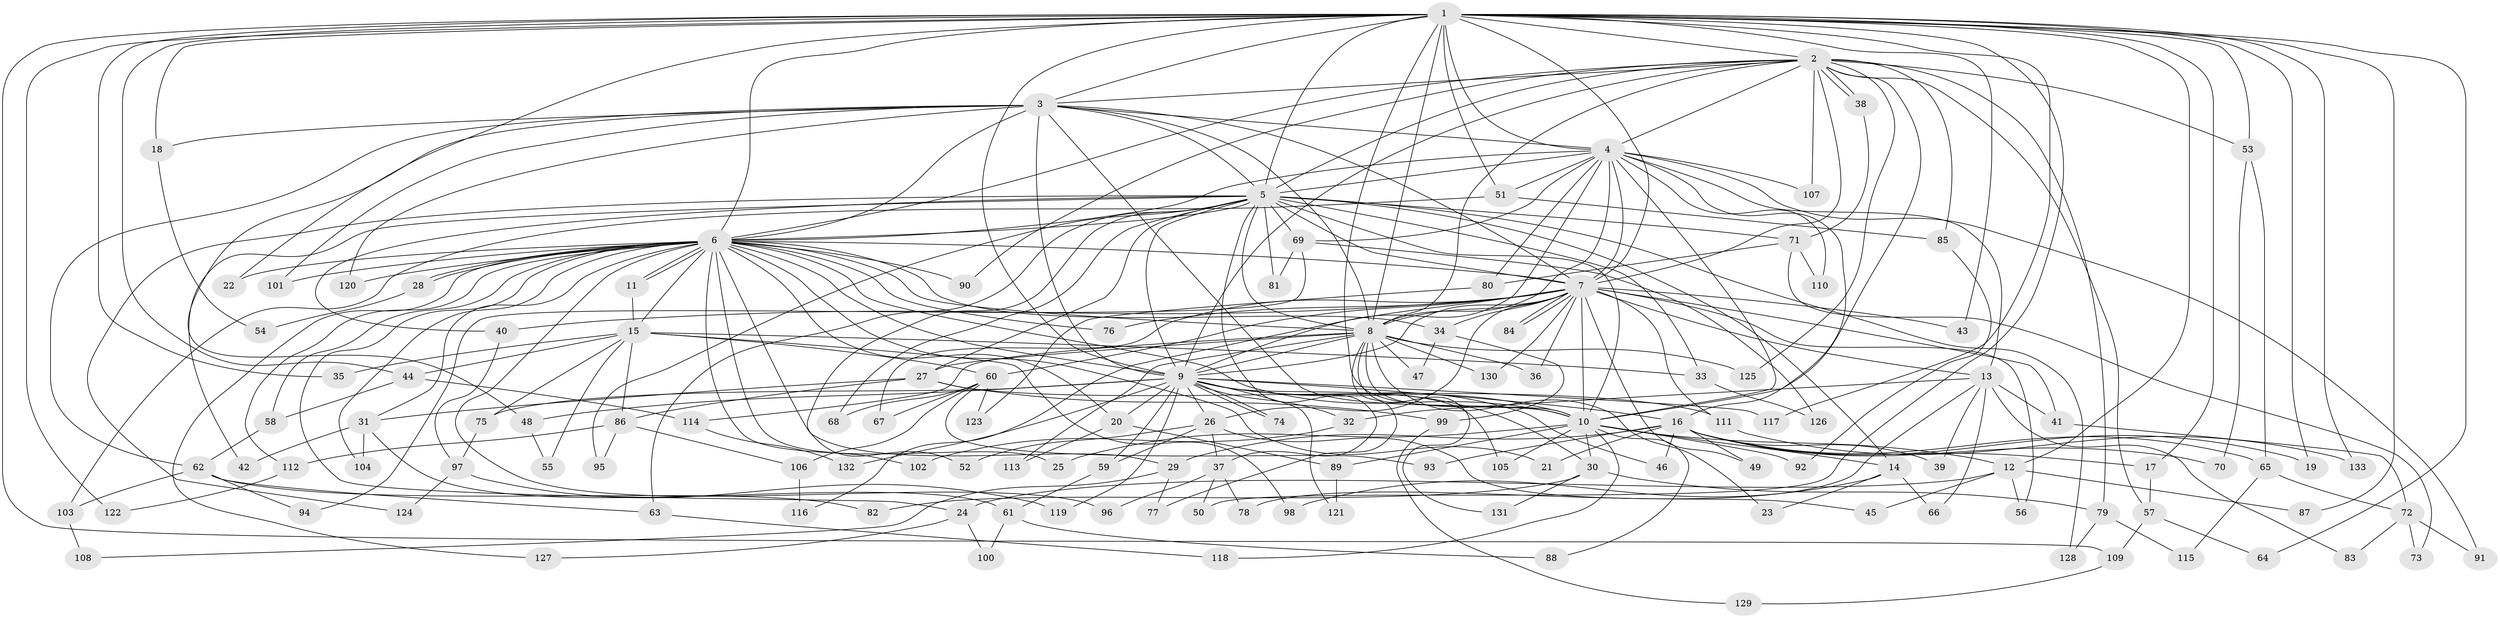 // Generated by graph-tools (version 1.1) at 2025/43/03/09/25 04:43:11]
// undirected, 133 vertices, 291 edges
graph export_dot {
graph [start="1"]
  node [color=gray90,style=filled];
  1;
  2;
  3;
  4;
  5;
  6;
  7;
  8;
  9;
  10;
  11;
  12;
  13;
  14;
  15;
  16;
  17;
  18;
  19;
  20;
  21;
  22;
  23;
  24;
  25;
  26;
  27;
  28;
  29;
  30;
  31;
  32;
  33;
  34;
  35;
  36;
  37;
  38;
  39;
  40;
  41;
  42;
  43;
  44;
  45;
  46;
  47;
  48;
  49;
  50;
  51;
  52;
  53;
  54;
  55;
  56;
  57;
  58;
  59;
  60;
  61;
  62;
  63;
  64;
  65;
  66;
  67;
  68;
  69;
  70;
  71;
  72;
  73;
  74;
  75;
  76;
  77;
  78;
  79;
  80;
  81;
  82;
  83;
  84;
  85;
  86;
  87;
  88;
  89;
  90;
  91;
  92;
  93;
  94;
  95;
  96;
  97;
  98;
  99;
  100;
  101;
  102;
  103;
  104;
  105;
  106;
  107;
  108;
  109;
  110;
  111;
  112;
  113;
  114;
  115;
  116;
  117;
  118;
  119;
  120;
  121;
  122;
  123;
  124;
  125;
  126;
  127;
  128;
  129;
  130;
  131;
  132;
  133;
  1 -- 2;
  1 -- 3;
  1 -- 4;
  1 -- 5;
  1 -- 6;
  1 -- 7;
  1 -- 8;
  1 -- 9;
  1 -- 10;
  1 -- 12;
  1 -- 17;
  1 -- 18;
  1 -- 19;
  1 -- 22;
  1 -- 35;
  1 -- 43;
  1 -- 44;
  1 -- 50;
  1 -- 51;
  1 -- 53;
  1 -- 64;
  1 -- 87;
  1 -- 109;
  1 -- 117;
  1 -- 122;
  1 -- 133;
  2 -- 3;
  2 -- 4;
  2 -- 5;
  2 -- 6;
  2 -- 7;
  2 -- 8;
  2 -- 9;
  2 -- 10;
  2 -- 38;
  2 -- 38;
  2 -- 53;
  2 -- 57;
  2 -- 79;
  2 -- 85;
  2 -- 90;
  2 -- 107;
  2 -- 125;
  3 -- 4;
  3 -- 5;
  3 -- 6;
  3 -- 7;
  3 -- 8;
  3 -- 9;
  3 -- 10;
  3 -- 18;
  3 -- 48;
  3 -- 62;
  3 -- 101;
  3 -- 120;
  4 -- 5;
  4 -- 6;
  4 -- 7;
  4 -- 8;
  4 -- 9;
  4 -- 10;
  4 -- 13;
  4 -- 16;
  4 -- 51;
  4 -- 69;
  4 -- 80;
  4 -- 91;
  4 -- 107;
  4 -- 110;
  5 -- 6;
  5 -- 7;
  5 -- 8;
  5 -- 9;
  5 -- 10;
  5 -- 14;
  5 -- 27;
  5 -- 33;
  5 -- 37;
  5 -- 40;
  5 -- 42;
  5 -- 52;
  5 -- 63;
  5 -- 68;
  5 -- 69;
  5 -- 71;
  5 -- 81;
  5 -- 95;
  5 -- 124;
  5 -- 128;
  6 -- 7;
  6 -- 8;
  6 -- 9;
  6 -- 10;
  6 -- 11;
  6 -- 11;
  6 -- 15;
  6 -- 20;
  6 -- 21;
  6 -- 22;
  6 -- 24;
  6 -- 25;
  6 -- 28;
  6 -- 28;
  6 -- 29;
  6 -- 31;
  6 -- 34;
  6 -- 58;
  6 -- 76;
  6 -- 90;
  6 -- 96;
  6 -- 101;
  6 -- 102;
  6 -- 104;
  6 -- 112;
  6 -- 120;
  6 -- 127;
  7 -- 8;
  7 -- 9;
  7 -- 10;
  7 -- 13;
  7 -- 26;
  7 -- 34;
  7 -- 36;
  7 -- 40;
  7 -- 41;
  7 -- 43;
  7 -- 49;
  7 -- 56;
  7 -- 60;
  7 -- 67;
  7 -- 76;
  7 -- 84;
  7 -- 84;
  7 -- 111;
  7 -- 116;
  7 -- 130;
  8 -- 9;
  8 -- 10;
  8 -- 23;
  8 -- 27;
  8 -- 36;
  8 -- 47;
  8 -- 77;
  8 -- 113;
  8 -- 114;
  8 -- 125;
  8 -- 130;
  8 -- 131;
  9 -- 10;
  9 -- 16;
  9 -- 20;
  9 -- 26;
  9 -- 30;
  9 -- 32;
  9 -- 46;
  9 -- 48;
  9 -- 59;
  9 -- 74;
  9 -- 74;
  9 -- 75;
  9 -- 105;
  9 -- 117;
  9 -- 119;
  9 -- 121;
  9 -- 132;
  10 -- 12;
  10 -- 14;
  10 -- 25;
  10 -- 30;
  10 -- 88;
  10 -- 89;
  10 -- 92;
  10 -- 105;
  10 -- 118;
  11 -- 15;
  12 -- 24;
  12 -- 45;
  12 -- 56;
  12 -- 87;
  13 -- 32;
  13 -- 39;
  13 -- 41;
  13 -- 66;
  13 -- 78;
  13 -- 83;
  14 -- 23;
  14 -- 66;
  14 -- 98;
  15 -- 33;
  15 -- 35;
  15 -- 44;
  15 -- 55;
  15 -- 60;
  15 -- 75;
  15 -- 86;
  15 -- 98;
  16 -- 17;
  16 -- 19;
  16 -- 21;
  16 -- 29;
  16 -- 39;
  16 -- 46;
  16 -- 49;
  16 -- 65;
  16 -- 70;
  16 -- 93;
  17 -- 57;
  18 -- 54;
  20 -- 89;
  20 -- 113;
  24 -- 100;
  24 -- 127;
  26 -- 37;
  26 -- 45;
  26 -- 52;
  26 -- 59;
  27 -- 31;
  27 -- 86;
  27 -- 99;
  27 -- 111;
  28 -- 54;
  29 -- 77;
  29 -- 108;
  30 -- 79;
  30 -- 82;
  30 -- 131;
  31 -- 42;
  31 -- 61;
  31 -- 104;
  32 -- 102;
  33 -- 126;
  34 -- 47;
  34 -- 99;
  37 -- 50;
  37 -- 78;
  37 -- 96;
  38 -- 71;
  40 -- 97;
  41 -- 72;
  44 -- 58;
  44 -- 114;
  48 -- 55;
  51 -- 85;
  51 -- 103;
  53 -- 65;
  53 -- 70;
  57 -- 64;
  57 -- 109;
  58 -- 62;
  59 -- 61;
  60 -- 67;
  60 -- 68;
  60 -- 93;
  60 -- 106;
  60 -- 123;
  61 -- 88;
  61 -- 100;
  62 -- 63;
  62 -- 82;
  62 -- 94;
  62 -- 103;
  63 -- 118;
  65 -- 72;
  65 -- 115;
  69 -- 81;
  69 -- 94;
  69 -- 126;
  71 -- 73;
  71 -- 80;
  71 -- 110;
  72 -- 73;
  72 -- 83;
  72 -- 91;
  75 -- 97;
  79 -- 115;
  79 -- 128;
  80 -- 123;
  85 -- 92;
  86 -- 95;
  86 -- 106;
  86 -- 112;
  89 -- 121;
  97 -- 119;
  97 -- 124;
  99 -- 129;
  103 -- 108;
  106 -- 116;
  109 -- 129;
  111 -- 133;
  112 -- 122;
  114 -- 132;
}
